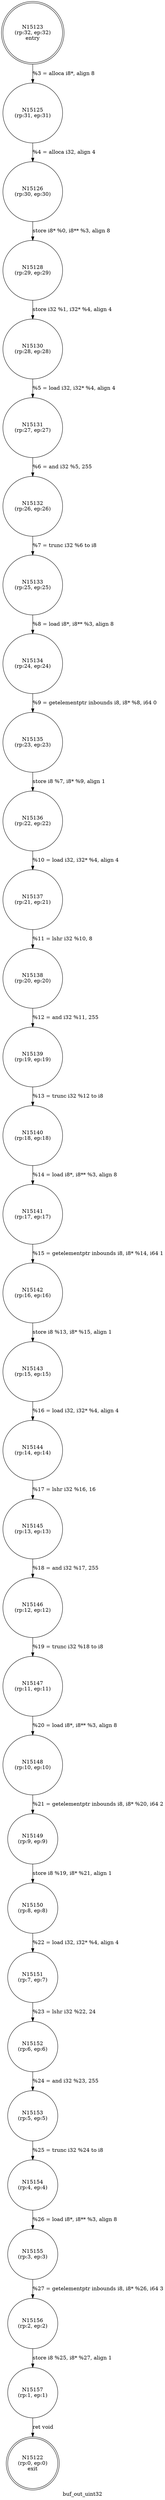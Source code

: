 digraph buf_out_uint32 {
label="buf_out_uint32"
15122 [label="N15122\n(rp:0, ep:0)\nexit", shape="doublecircle"]
15123 [label="N15123\n(rp:32, ep:32)\nentry", shape="doublecircle"]
15123 -> 15125 [label="%3 = alloca i8*, align 8"]
15125 [label="N15125\n(rp:31, ep:31)", shape="circle"]
15125 -> 15126 [label="%4 = alloca i32, align 4"]
15126 [label="N15126\n(rp:30, ep:30)", shape="circle"]
15126 -> 15128 [label="store i8* %0, i8** %3, align 8"]
15128 [label="N15128\n(rp:29, ep:29)", shape="circle"]
15128 -> 15130 [label="store i32 %1, i32* %4, align 4"]
15130 [label="N15130\n(rp:28, ep:28)", shape="circle"]
15130 -> 15131 [label="%5 = load i32, i32* %4, align 4"]
15131 [label="N15131\n(rp:27, ep:27)", shape="circle"]
15131 -> 15132 [label="%6 = and i32 %5, 255"]
15132 [label="N15132\n(rp:26, ep:26)", shape="circle"]
15132 -> 15133 [label="%7 = trunc i32 %6 to i8"]
15133 [label="N15133\n(rp:25, ep:25)", shape="circle"]
15133 -> 15134 [label="%8 = load i8*, i8** %3, align 8"]
15134 [label="N15134\n(rp:24, ep:24)", shape="circle"]
15134 -> 15135 [label="%9 = getelementptr inbounds i8, i8* %8, i64 0"]
15135 [label="N15135\n(rp:23, ep:23)", shape="circle"]
15135 -> 15136 [label="store i8 %7, i8* %9, align 1"]
15136 [label="N15136\n(rp:22, ep:22)", shape="circle"]
15136 -> 15137 [label="%10 = load i32, i32* %4, align 4"]
15137 [label="N15137\n(rp:21, ep:21)", shape="circle"]
15137 -> 15138 [label="%11 = lshr i32 %10, 8"]
15138 [label="N15138\n(rp:20, ep:20)", shape="circle"]
15138 -> 15139 [label="%12 = and i32 %11, 255"]
15139 [label="N15139\n(rp:19, ep:19)", shape="circle"]
15139 -> 15140 [label="%13 = trunc i32 %12 to i8"]
15140 [label="N15140\n(rp:18, ep:18)", shape="circle"]
15140 -> 15141 [label="%14 = load i8*, i8** %3, align 8"]
15141 [label="N15141\n(rp:17, ep:17)", shape="circle"]
15141 -> 15142 [label="%15 = getelementptr inbounds i8, i8* %14, i64 1"]
15142 [label="N15142\n(rp:16, ep:16)", shape="circle"]
15142 -> 15143 [label="store i8 %13, i8* %15, align 1"]
15143 [label="N15143\n(rp:15, ep:15)", shape="circle"]
15143 -> 15144 [label="%16 = load i32, i32* %4, align 4"]
15144 [label="N15144\n(rp:14, ep:14)", shape="circle"]
15144 -> 15145 [label="%17 = lshr i32 %16, 16"]
15145 [label="N15145\n(rp:13, ep:13)", shape="circle"]
15145 -> 15146 [label="%18 = and i32 %17, 255"]
15146 [label="N15146\n(rp:12, ep:12)", shape="circle"]
15146 -> 15147 [label="%19 = trunc i32 %18 to i8"]
15147 [label="N15147\n(rp:11, ep:11)", shape="circle"]
15147 -> 15148 [label="%20 = load i8*, i8** %3, align 8"]
15148 [label="N15148\n(rp:10, ep:10)", shape="circle"]
15148 -> 15149 [label="%21 = getelementptr inbounds i8, i8* %20, i64 2"]
15149 [label="N15149\n(rp:9, ep:9)", shape="circle"]
15149 -> 15150 [label="store i8 %19, i8* %21, align 1"]
15150 [label="N15150\n(rp:8, ep:8)", shape="circle"]
15150 -> 15151 [label="%22 = load i32, i32* %4, align 4"]
15151 [label="N15151\n(rp:7, ep:7)", shape="circle"]
15151 -> 15152 [label="%23 = lshr i32 %22, 24"]
15152 [label="N15152\n(rp:6, ep:6)", shape="circle"]
15152 -> 15153 [label="%24 = and i32 %23, 255"]
15153 [label="N15153\n(rp:5, ep:5)", shape="circle"]
15153 -> 15154 [label="%25 = trunc i32 %24 to i8"]
15154 [label="N15154\n(rp:4, ep:4)", shape="circle"]
15154 -> 15155 [label="%26 = load i8*, i8** %3, align 8"]
15155 [label="N15155\n(rp:3, ep:3)", shape="circle"]
15155 -> 15156 [label="%27 = getelementptr inbounds i8, i8* %26, i64 3"]
15156 [label="N15156\n(rp:2, ep:2)", shape="circle"]
15156 -> 15157 [label="store i8 %25, i8* %27, align 1"]
15157 [label="N15157\n(rp:1, ep:1)", shape="circle"]
15157 -> 15122 [label="ret void"]
}
